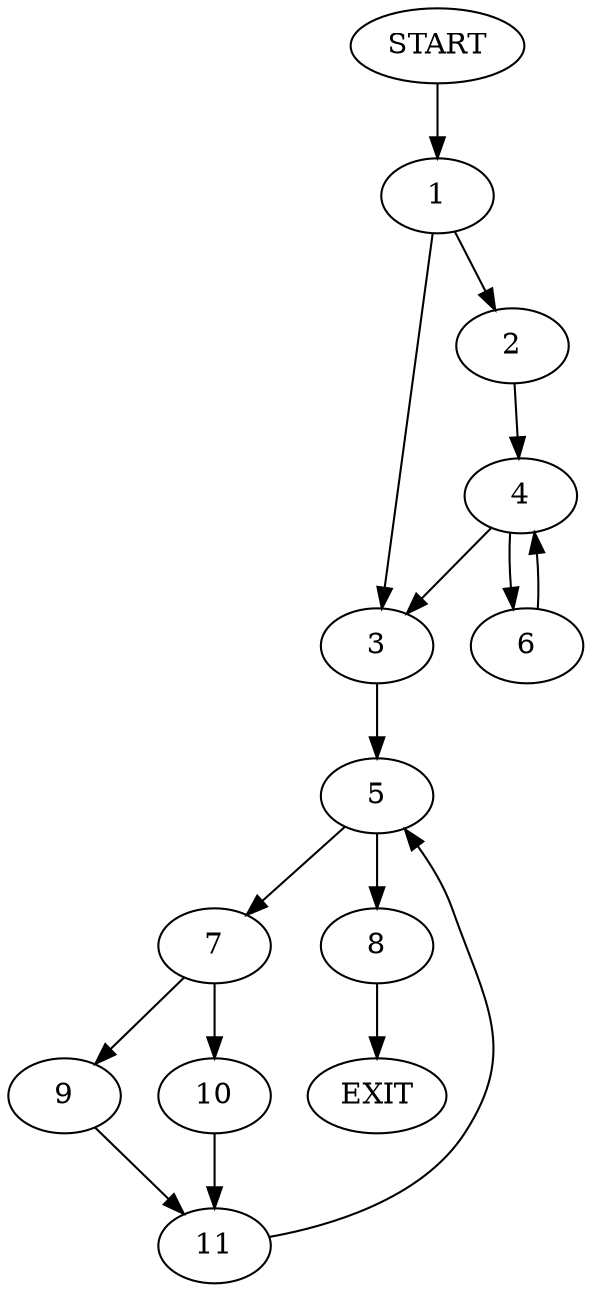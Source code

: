 digraph {
0 [label="START"]
12 [label="EXIT"]
0 -> 1
1 -> 2
1 -> 3
2 -> 4
3 -> 5
4 -> 3
4 -> 6
6 -> 4
5 -> 7
5 -> 8
8 -> 12
7 -> 9
7 -> 10
9 -> 11
10 -> 11
11 -> 5
}
